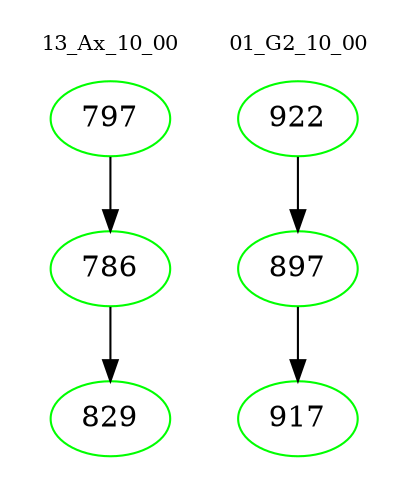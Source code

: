 digraph{
subgraph cluster_0 {
color = white
label = "13_Ax_10_00";
fontsize=10;
T0_797 [label="797", color="green"]
T0_797 -> T0_786 [color="black"]
T0_786 [label="786", color="green"]
T0_786 -> T0_829 [color="black"]
T0_829 [label="829", color="green"]
}
subgraph cluster_1 {
color = white
label = "01_G2_10_00";
fontsize=10;
T1_922 [label="922", color="green"]
T1_922 -> T1_897 [color="black"]
T1_897 [label="897", color="green"]
T1_897 -> T1_917 [color="black"]
T1_917 [label="917", color="green"]
}
}
